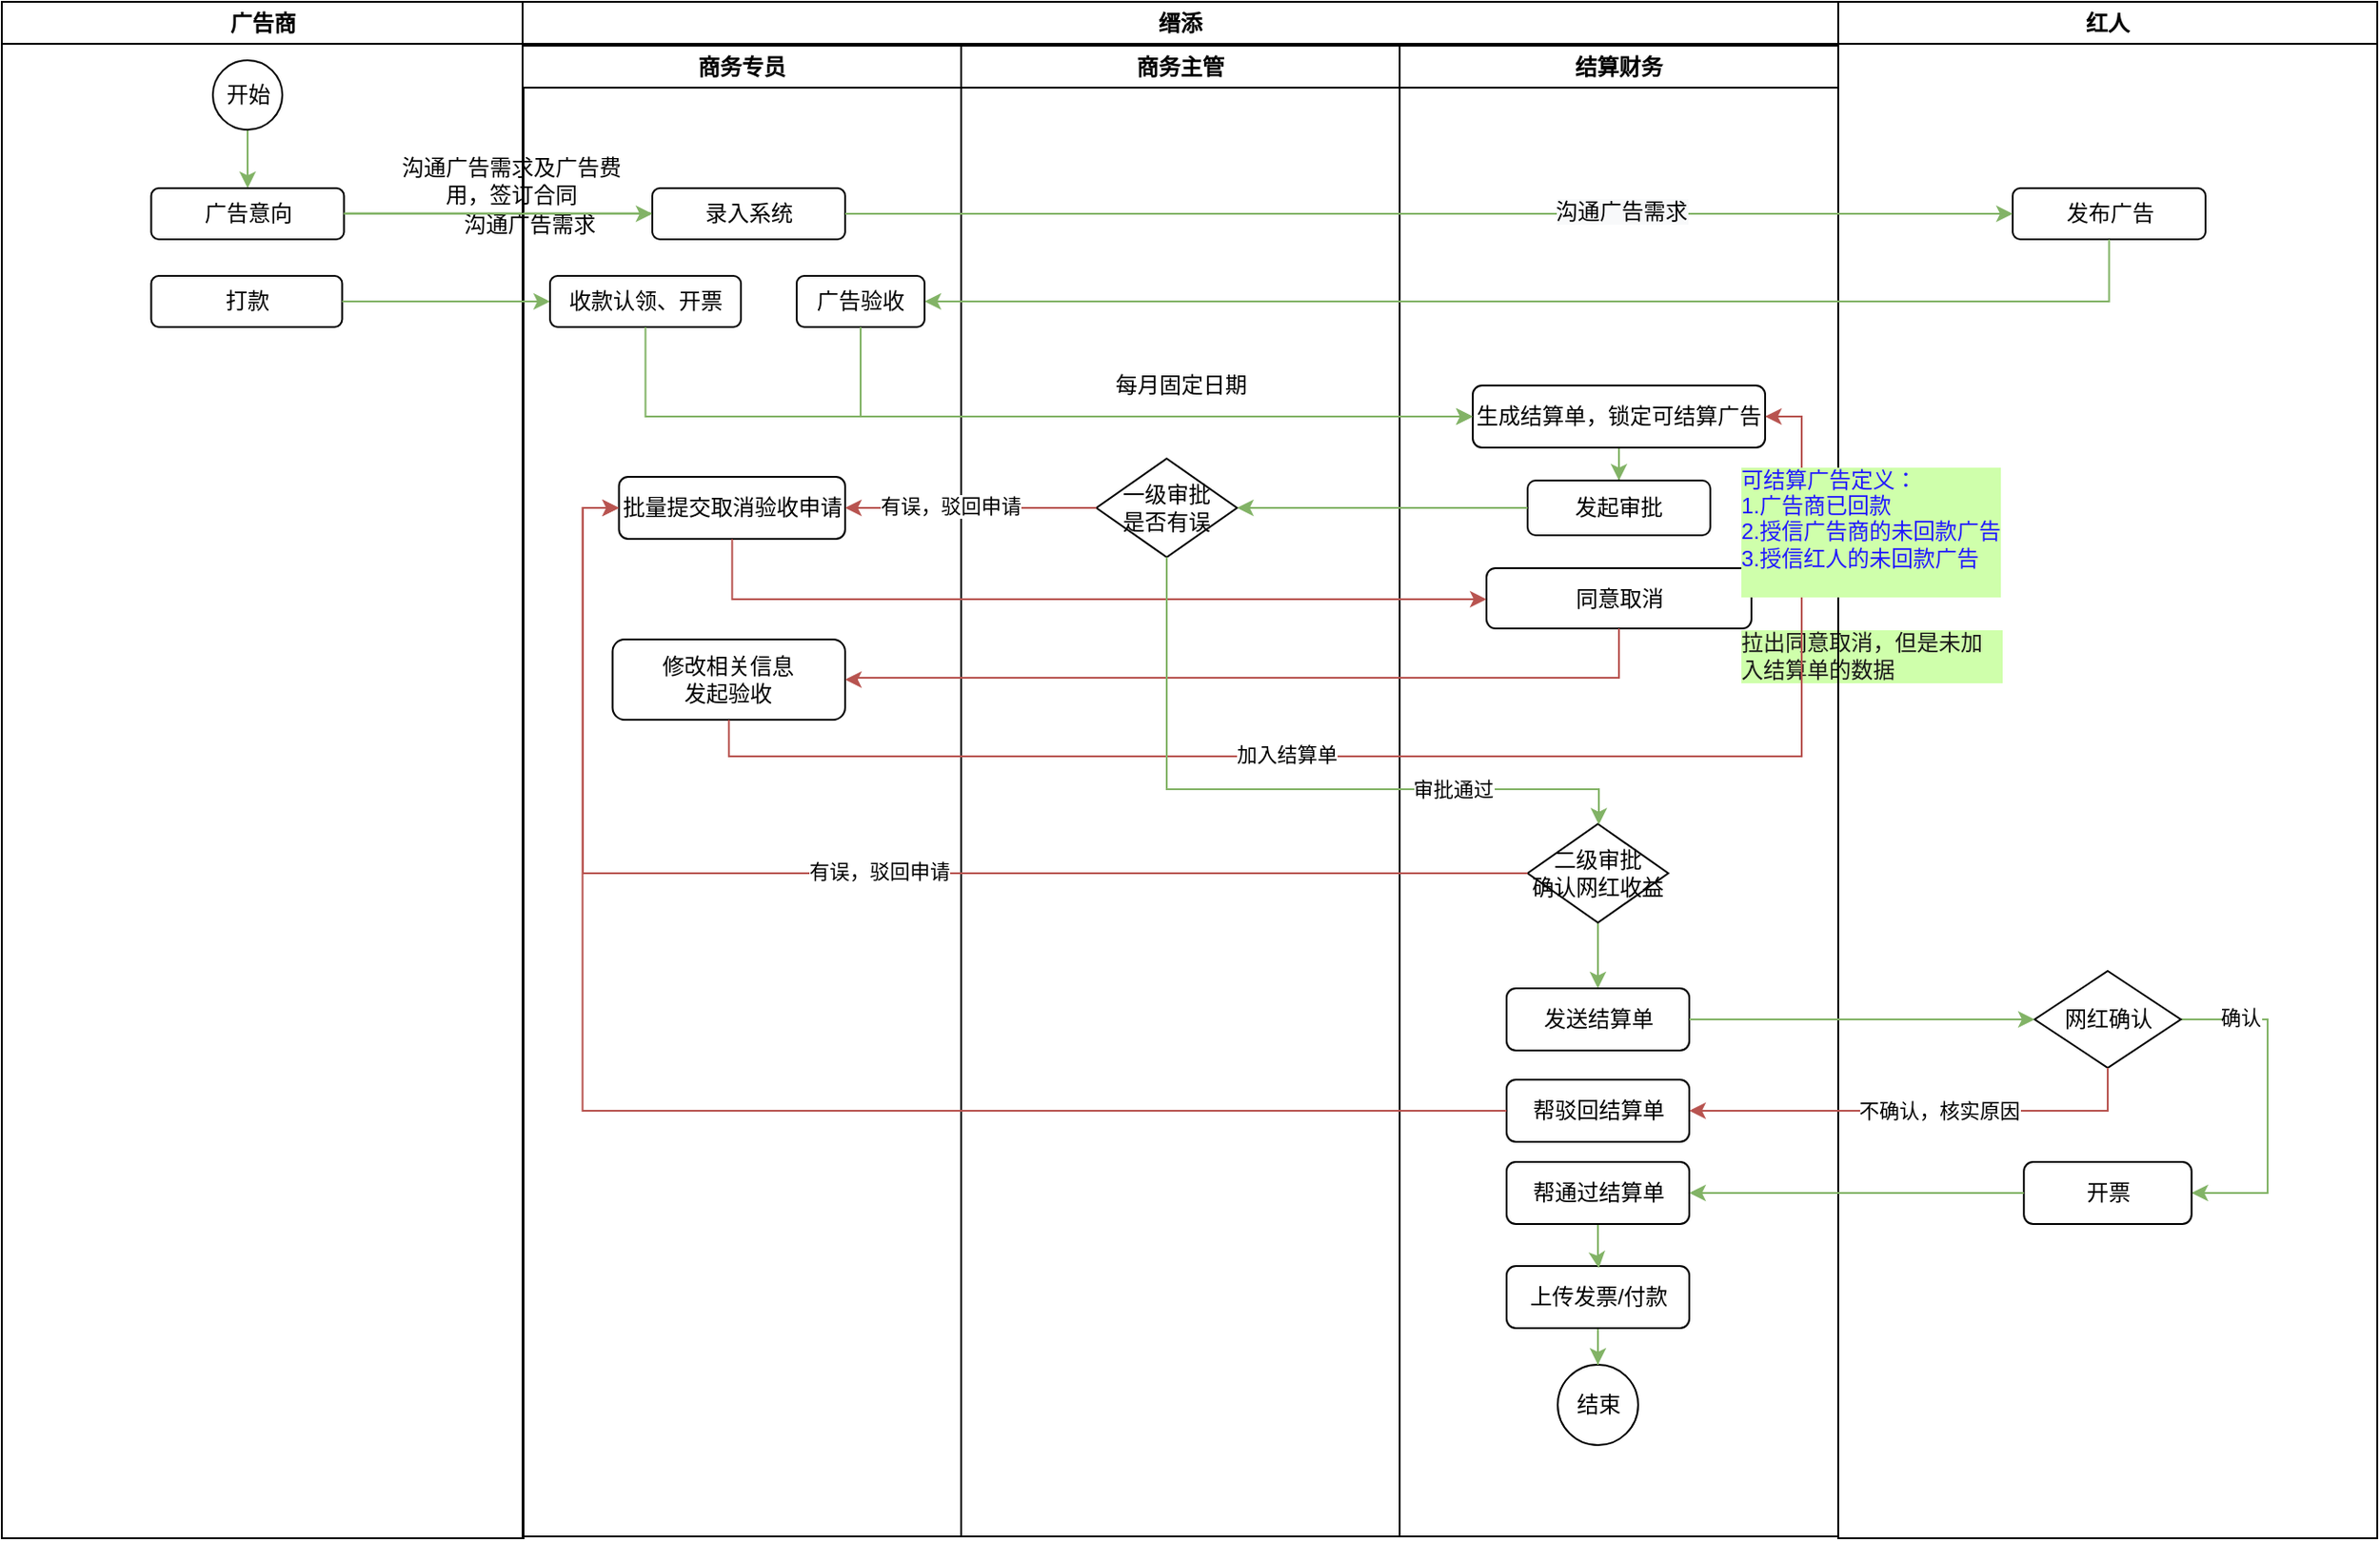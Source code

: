<mxfile version="15.5.7" type="github">
  <diagram name="Page-1" id="e7e014a7-5840-1c2e-5031-d8a46d1fe8dd">
    <mxGraphModel dx="1363" dy="722" grid="1" gridSize="10" guides="1" tooltips="1" connect="1" arrows="1" fold="1" page="1" pageScale="1" pageWidth="1169" pageHeight="826" background="none" math="0" shadow="0">
      <root>
        <mxCell id="0" />
        <mxCell id="1" parent="0" />
        <mxCell id="2" value="广告商" style="swimlane;whiteSpace=wrap" parent="1" vertex="1">
          <mxGeometry x="20" y="49" width="285.5" height="841" as="geometry" />
        </mxCell>
        <mxCell id="EuBQ1Uk0UbVm1_WswHTq-43" style="edgeStyle=orthogonalEdgeStyle;rounded=0;orthogonalLoop=1;jettySize=auto;html=1;fontColor=#00FF00;fillColor=#d5e8d4;strokeColor=#82b366;" parent="2" source="EuBQ1Uk0UbVm1_WswHTq-41" target="EuBQ1Uk0UbVm1_WswHTq-42" edge="1">
          <mxGeometry relative="1" as="geometry" />
        </mxCell>
        <mxCell id="EuBQ1Uk0UbVm1_WswHTq-41" value="开始" style="ellipse;whiteSpace=wrap;html=1;aspect=fixed;" parent="2" vertex="1">
          <mxGeometry x="115.5" y="32" width="38" height="38" as="geometry" />
        </mxCell>
        <mxCell id="EuBQ1Uk0UbVm1_WswHTq-42" value="广告意向" style="rounded=1;whiteSpace=wrap;html=1;" parent="2" vertex="1">
          <mxGeometry x="81.75" y="102" width="105.5" height="28" as="geometry" />
        </mxCell>
        <mxCell id="EuBQ1Uk0UbVm1_WswHTq-55" value="打款" style="rounded=1;whiteSpace=wrap;html=1;" parent="2" vertex="1">
          <mxGeometry x="81.75" y="150" width="104.5" height="28" as="geometry" />
        </mxCell>
        <mxCell id="EuBQ1Uk0UbVm1_WswHTq-70" style="edgeStyle=orthogonalEdgeStyle;rounded=0;orthogonalLoop=1;jettySize=auto;html=1;fillColor=#d5e8d4;strokeColor=#82b366;" parent="2" edge="1">
          <mxGeometry relative="1" as="geometry">
            <mxPoint x="187.25" y="115.71" as="sourcePoint" />
            <mxPoint x="380.5" y="115.71" as="targetPoint" />
          </mxGeometry>
        </mxCell>
        <mxCell id="3" value="缙添" style="swimlane;whiteSpace=wrap;swimlaneLine=1;" parent="1" vertex="1">
          <mxGeometry x="305" y="49" width="720" height="840" as="geometry">
            <mxRectangle x="444.5" y="128" width="60" height="23" as="alternateBounds" />
          </mxGeometry>
        </mxCell>
        <mxCell id="EuBQ1Uk0UbVm1_WswHTq-48" value="沟通广告需求及广告费用，签订合同" style="text;html=1;strokeColor=none;fillColor=none;align=center;verticalAlign=middle;whiteSpace=wrap;rounded=0;" parent="3" vertex="1">
          <mxGeometry x="-74.5" y="82" width="135.5" height="32" as="geometry" />
        </mxCell>
        <mxCell id="eJH0rVVVb4Bd_16MOeba-6" value="商务专员" style="swimlane;whiteSpace=wrap;sketch=0;rounded=0;shadow=0;startSize=23;" parent="3" vertex="1">
          <mxGeometry y="24" width="240" height="816" as="geometry" />
        </mxCell>
        <mxCell id="eJH0rVVVb4Bd_16MOeba-8" value="沟通广告需求" style="text;html=1;strokeColor=none;fillColor=none;align=center;verticalAlign=middle;whiteSpace=wrap;rounded=0;" parent="eJH0rVVVb4Bd_16MOeba-6" vertex="1">
          <mxGeometry x="-64.5" y="82" width="135.5" height="32" as="geometry" />
        </mxCell>
        <mxCell id="EuBQ1Uk0UbVm1_WswHTq-52" value="广告验收" style="rounded=1;whiteSpace=wrap;html=1;" parent="eJH0rVVVb4Bd_16MOeba-6" vertex="1">
          <mxGeometry x="150" y="126" width="70" height="28" as="geometry" />
        </mxCell>
        <mxCell id="EuBQ1Uk0UbVm1_WswHTq-57" value="收款认领、开票" style="rounded=1;whiteSpace=wrap;html=1;" parent="eJH0rVVVb4Bd_16MOeba-6" vertex="1">
          <mxGeometry x="15" y="126" width="104.5" height="28" as="geometry" />
        </mxCell>
        <mxCell id="EuBQ1Uk0UbVm1_WswHTq-44" value="录入系统" style="rounded=1;whiteSpace=wrap;html=1;" parent="eJH0rVVVb4Bd_16MOeba-6" vertex="1">
          <mxGeometry x="71" y="78" width="105.5" height="28" as="geometry" />
        </mxCell>
        <mxCell id="eJH0rVVVb4Bd_16MOeba-38" value="批量提交取消验收申请" style="rounded=1;whiteSpace=wrap;html=1;" parent="eJH0rVVVb4Bd_16MOeba-6" vertex="1">
          <mxGeometry x="52.75" y="236" width="123.75" height="34" as="geometry" />
        </mxCell>
        <mxCell id="eJH0rVVVb4Bd_16MOeba-42" value="修改相关信息&lt;br&gt;发起验收" style="rounded=1;whiteSpace=wrap;html=1;labelBackgroundColor=none;fontColor=default;align=center;" parent="eJH0rVVVb4Bd_16MOeba-6" vertex="1">
          <mxGeometry x="49.25" y="325" width="127.25" height="44" as="geometry" />
        </mxCell>
        <mxCell id="eJH0rVVVb4Bd_16MOeba-11" value="商务主管" style="swimlane;whiteSpace=wrap;sketch=0;rounded=0;shadow=0;" parent="3" vertex="1">
          <mxGeometry x="240" y="24" width="240" height="816" as="geometry" />
        </mxCell>
        <mxCell id="eJH0rVVVb4Bd_16MOeba-28" value="每月固定日期" style="text;html=1;strokeColor=none;fillColor=none;align=center;verticalAlign=middle;whiteSpace=wrap;rounded=0;" parent="eJH0rVVVb4Bd_16MOeba-11" vertex="1">
          <mxGeometry x="77.5" y="176" width="85" height="20" as="geometry" />
        </mxCell>
        <mxCell id="eJH0rVVVb4Bd_16MOeba-36" value="一级审批&lt;br&gt;是否有误" style="rhombus;whiteSpace=wrap;html=1;labelBackgroundColor=none;fontColor=default;align=center;" parent="eJH0rVVVb4Bd_16MOeba-11" vertex="1">
          <mxGeometry x="74" y="226" width="77" height="54" as="geometry" />
        </mxCell>
        <mxCell id="eJH0rVVVb4Bd_16MOeba-15" value="结算财务" style="swimlane;whiteSpace=wrap;sketch=0;rounded=0;shadow=0;" parent="3" vertex="1">
          <mxGeometry x="480" y="24" width="240" height="816" as="geometry" />
        </mxCell>
        <mxCell id="eJH0rVVVb4Bd_16MOeba-56" style="edgeStyle=orthogonalEdgeStyle;rounded=0;orthogonalLoop=1;jettySize=auto;html=1;fontColor=default;fillColor=#d5e8d4;strokeColor=#82b366;" parent="eJH0rVVVb4Bd_16MOeba-15" source="eJH0rVVVb4Bd_16MOeba-25" target="eJH0rVVVb4Bd_16MOeba-55" edge="1">
          <mxGeometry relative="1" as="geometry" />
        </mxCell>
        <mxCell id="eJH0rVVVb4Bd_16MOeba-25" value="生成结算单，锁定可结算广告" style="rounded=1;whiteSpace=wrap;html=1;" parent="eJH0rVVVb4Bd_16MOeba-15" vertex="1">
          <mxGeometry x="40" y="186" width="160" height="34" as="geometry" />
        </mxCell>
        <mxCell id="eJH0rVVVb4Bd_16MOeba-40" value="同意取消" style="rounded=1;whiteSpace=wrap;html=1;" parent="eJH0rVVVb4Bd_16MOeba-15" vertex="1">
          <mxGeometry x="47.5" y="286" width="145" height="33" as="geometry" />
        </mxCell>
        <mxCell id="eJH0rVVVb4Bd_16MOeba-55" value="发起审批" style="rounded=1;whiteSpace=wrap;html=1;" parent="eJH0rVVVb4Bd_16MOeba-15" vertex="1">
          <mxGeometry x="70" y="238" width="100" height="30" as="geometry" />
        </mxCell>
        <mxCell id="eJH0rVVVb4Bd_16MOeba-65" style="edgeStyle=orthogonalEdgeStyle;rounded=0;orthogonalLoop=1;jettySize=auto;html=1;entryX=0.5;entryY=0;entryDx=0;entryDy=0;fontColor=default;fillColor=#d5e8d4;strokeColor=#82b366;" parent="eJH0rVVVb4Bd_16MOeba-15" source="eJH0rVVVb4Bd_16MOeba-59" target="eJH0rVVVb4Bd_16MOeba-64" edge="1">
          <mxGeometry relative="1" as="geometry" />
        </mxCell>
        <mxCell id="eJH0rVVVb4Bd_16MOeba-59" value="二级审批&lt;br&gt;确认网红收益" style="rhombus;whiteSpace=wrap;html=1;labelBackgroundColor=none;fontColor=default;align=center;" parent="eJH0rVVVb4Bd_16MOeba-15" vertex="1">
          <mxGeometry x="70" y="426" width="77" height="54" as="geometry" />
        </mxCell>
        <mxCell id="eJH0rVVVb4Bd_16MOeba-64" value="发送结算单" style="rounded=1;whiteSpace=wrap;html=1;labelBackgroundColor=none;fontColor=default;align=center;" parent="eJH0rVVVb4Bd_16MOeba-15" vertex="1">
          <mxGeometry x="58.5" y="516" width="100" height="34" as="geometry" />
        </mxCell>
        <mxCell id="eJH0rVVVb4Bd_16MOeba-69" value="帮驳回结算单" style="rounded=1;whiteSpace=wrap;html=1;labelBackgroundColor=none;fontColor=default;align=center;" parent="eJH0rVVVb4Bd_16MOeba-15" vertex="1">
          <mxGeometry x="58.5" y="566" width="100" height="34" as="geometry" />
        </mxCell>
        <mxCell id="EuBQ1Uk0UbVm1_WswHTq-65" value="结束" style="ellipse;whiteSpace=wrap;html=1;aspect=fixed;" parent="eJH0rVVVb4Bd_16MOeba-15" vertex="1">
          <mxGeometry x="86.5" y="722" width="44" height="44" as="geometry" />
        </mxCell>
        <mxCell id="eJH0rVVVb4Bd_16MOeba-77" style="edgeStyle=orthogonalEdgeStyle;rounded=0;orthogonalLoop=1;jettySize=auto;html=1;fontColor=default;fillColor=#d5e8d4;strokeColor=#82b366;" parent="eJH0rVVVb4Bd_16MOeba-15" source="eJH0rVVVb4Bd_16MOeba-75" target="EuBQ1Uk0UbVm1_WswHTq-65" edge="1">
          <mxGeometry relative="1" as="geometry" />
        </mxCell>
        <mxCell id="eJH0rVVVb4Bd_16MOeba-75" value="上传发票/付款" style="rounded=1;whiteSpace=wrap;html=1;labelBackgroundColor=none;fontColor=default;align=center;" parent="eJH0rVVVb4Bd_16MOeba-15" vertex="1">
          <mxGeometry x="58.5" y="668" width="100" height="34" as="geometry" />
        </mxCell>
        <mxCell id="eJH0rVVVb4Bd_16MOeba-85" style="edgeStyle=orthogonalEdgeStyle;rounded=0;sketch=0;orthogonalLoop=1;jettySize=auto;html=1;entryX=0.505;entryY=0.034;entryDx=0;entryDy=0;entryPerimeter=0;fontColor=#00FF00;fillColor=#d5e8d4;strokeColor=#82b366;" parent="eJH0rVVVb4Bd_16MOeba-15" source="eJH0rVVVb4Bd_16MOeba-80" target="eJH0rVVVb4Bd_16MOeba-75" edge="1">
          <mxGeometry relative="1" as="geometry" />
        </mxCell>
        <mxCell id="eJH0rVVVb4Bd_16MOeba-80" value="帮通过结算单" style="rounded=1;whiteSpace=wrap;html=1;labelBackgroundColor=none;fontColor=default;align=center;" parent="eJH0rVVVb4Bd_16MOeba-15" vertex="1">
          <mxGeometry x="58.5" y="611" width="100" height="34" as="geometry" />
        </mxCell>
        <mxCell id="eJH0rVVVb4Bd_16MOeba-87" value="拉出同意取消，但是未加入结算单的数据" style="text;html=1;strokeColor=none;fillColor=none;align=left;verticalAlign=middle;whiteSpace=wrap;rounded=0;labelBackgroundColor=#CFFFAB;fontColor=#1A1A1A;" parent="eJH0rVVVb4Bd_16MOeba-15" vertex="1">
          <mxGeometry x="185" y="307" width="145" height="53" as="geometry" />
        </mxCell>
        <mxCell id="eJH0rVVVb4Bd_16MOeba-26" style="edgeStyle=orthogonalEdgeStyle;rounded=0;orthogonalLoop=1;jettySize=auto;html=1;fillColor=#d5e8d4;strokeColor=#82b366;" parent="3" source="EuBQ1Uk0UbVm1_WswHTq-57" target="eJH0rVVVb4Bd_16MOeba-25" edge="1">
          <mxGeometry relative="1" as="geometry">
            <Array as="points">
              <mxPoint x="67" y="227" />
            </Array>
          </mxGeometry>
        </mxCell>
        <mxCell id="eJH0rVVVb4Bd_16MOeba-30" style="edgeStyle=orthogonalEdgeStyle;rounded=0;orthogonalLoop=1;jettySize=auto;html=1;entryX=0;entryY=0.5;entryDx=0;entryDy=0;fillColor=#d5e8d4;strokeColor=#82b366;" parent="3" source="EuBQ1Uk0UbVm1_WswHTq-52" target="eJH0rVVVb4Bd_16MOeba-25" edge="1">
          <mxGeometry relative="1" as="geometry">
            <Array as="points">
              <mxPoint x="185" y="227" />
            </Array>
          </mxGeometry>
        </mxCell>
        <mxCell id="eJH0rVVVb4Bd_16MOeba-39" style="edgeStyle=orthogonalEdgeStyle;rounded=0;orthogonalLoop=1;jettySize=auto;html=1;fontColor=default;fillColor=#f8cecc;strokeColor=#b85450;" parent="3" source="eJH0rVVVb4Bd_16MOeba-36" target="eJH0rVVVb4Bd_16MOeba-38" edge="1">
          <mxGeometry relative="1" as="geometry">
            <Array as="points">
              <mxPoint x="115" y="277" />
            </Array>
          </mxGeometry>
        </mxCell>
        <mxCell id="eJH0rVVVb4Bd_16MOeba-54" value="有误，驳回申请" style="edgeLabel;html=1;align=center;verticalAlign=middle;resizable=0;points=[];fontColor=default;" parent="eJH0rVVVb4Bd_16MOeba-39" vertex="1" connectable="0">
          <mxGeometry x="0.166" y="-1" relative="1" as="geometry">
            <mxPoint as="offset" />
          </mxGeometry>
        </mxCell>
        <mxCell id="eJH0rVVVb4Bd_16MOeba-41" style="edgeStyle=orthogonalEdgeStyle;rounded=0;orthogonalLoop=1;jettySize=auto;html=1;entryX=0;entryY=0.5;entryDx=0;entryDy=0;fontColor=default;fillColor=#f8cecc;strokeColor=#b85450;" parent="3" source="eJH0rVVVb4Bd_16MOeba-38" target="eJH0rVVVb4Bd_16MOeba-40" edge="1">
          <mxGeometry relative="1" as="geometry">
            <Array as="points">
              <mxPoint x="115" y="327" />
              <mxPoint x="528" y="327" />
            </Array>
          </mxGeometry>
        </mxCell>
        <mxCell id="eJH0rVVVb4Bd_16MOeba-43" style="edgeStyle=orthogonalEdgeStyle;rounded=0;orthogonalLoop=1;jettySize=auto;html=1;entryX=1;entryY=0.5;entryDx=0;entryDy=0;fontColor=default;fillColor=#f8cecc;strokeColor=#b85450;" parent="3" source="eJH0rVVVb4Bd_16MOeba-40" target="eJH0rVVVb4Bd_16MOeba-42" edge="1">
          <mxGeometry relative="1" as="geometry">
            <Array as="points">
              <mxPoint x="600" y="370" />
              <mxPoint x="180" y="370" />
            </Array>
          </mxGeometry>
        </mxCell>
        <mxCell id="eJH0rVVVb4Bd_16MOeba-49" style="edgeStyle=orthogonalEdgeStyle;rounded=0;orthogonalLoop=1;jettySize=auto;html=1;entryX=1;entryY=0.5;entryDx=0;entryDy=0;fontColor=default;exitX=0.5;exitY=1;exitDx=0;exitDy=0;fillColor=#f8cecc;strokeColor=#b85450;" parent="3" source="eJH0rVVVb4Bd_16MOeba-42" target="eJH0rVVVb4Bd_16MOeba-25" edge="1">
          <mxGeometry relative="1" as="geometry">
            <mxPoint x="394.5" y="417" as="sourcePoint" />
          </mxGeometry>
        </mxCell>
        <mxCell id="eJH0rVVVb4Bd_16MOeba-50" value="加入结算单" style="edgeLabel;html=1;align=center;verticalAlign=middle;resizable=0;points=[];fontColor=default;" parent="eJH0rVVVb4Bd_16MOeba-49" vertex="1" connectable="0">
          <mxGeometry x="-0.202" y="1" relative="1" as="geometry">
            <mxPoint as="offset" />
          </mxGeometry>
        </mxCell>
        <mxCell id="eJH0rVVVb4Bd_16MOeba-57" style="edgeStyle=orthogonalEdgeStyle;rounded=0;orthogonalLoop=1;jettySize=auto;html=1;fontColor=default;fillColor=#d5e8d4;strokeColor=#82b366;" parent="3" source="eJH0rVVVb4Bd_16MOeba-55" target="eJH0rVVVb4Bd_16MOeba-36" edge="1">
          <mxGeometry relative="1" as="geometry" />
        </mxCell>
        <mxCell id="eJH0rVVVb4Bd_16MOeba-60" value="" style="edgeStyle=orthogonalEdgeStyle;rounded=0;orthogonalLoop=1;jettySize=auto;html=1;fontColor=default;fillColor=#d5e8d4;strokeColor=#82b366;" parent="3" source="eJH0rVVVb4Bd_16MOeba-36" target="eJH0rVVVb4Bd_16MOeba-59" edge="1">
          <mxGeometry relative="1" as="geometry">
            <Array as="points">
              <mxPoint x="353" y="431" />
              <mxPoint x="589" y="431" />
            </Array>
          </mxGeometry>
        </mxCell>
        <mxCell id="eJH0rVVVb4Bd_16MOeba-61" value="审批通过" style="edgeLabel;html=1;align=center;verticalAlign=middle;resizable=0;points=[];fontColor=default;" parent="eJH0rVVVb4Bd_16MOeba-60" vertex="1" connectable="0">
          <mxGeometry x="0.481" relative="1" as="geometry">
            <mxPoint as="offset" />
          </mxGeometry>
        </mxCell>
        <mxCell id="eJH0rVVVb4Bd_16MOeba-62" style="edgeStyle=orthogonalEdgeStyle;rounded=0;orthogonalLoop=1;jettySize=auto;html=1;entryX=0;entryY=0.5;entryDx=0;entryDy=0;fontColor=default;fillColor=#f8cecc;strokeColor=#b85450;" parent="3" source="eJH0rVVVb4Bd_16MOeba-59" target="eJH0rVVVb4Bd_16MOeba-38" edge="1">
          <mxGeometry relative="1" as="geometry">
            <Array as="points">
              <mxPoint x="33" y="477" />
              <mxPoint x="33" y="277" />
            </Array>
          </mxGeometry>
        </mxCell>
        <mxCell id="eJH0rVVVb4Bd_16MOeba-63" value="有误，驳回申请" style="edgeLabel;html=1;align=center;verticalAlign=middle;resizable=0;points=[];fontColor=default;" parent="eJH0rVVVb4Bd_16MOeba-62" vertex="1" connectable="0">
          <mxGeometry x="-0.035" y="-1" relative="1" as="geometry">
            <mxPoint as="offset" />
          </mxGeometry>
        </mxCell>
        <mxCell id="eJH0rVVVb4Bd_16MOeba-71" style="edgeStyle=orthogonalEdgeStyle;rounded=0;orthogonalLoop=1;jettySize=auto;html=1;entryX=0;entryY=0.5;entryDx=0;entryDy=0;fontColor=default;fillColor=#f8cecc;strokeColor=#b85450;" parent="3" source="eJH0rVVVb4Bd_16MOeba-69" target="eJH0rVVVb4Bd_16MOeba-38" edge="1">
          <mxGeometry relative="1" as="geometry" />
        </mxCell>
        <mxCell id="4" value="红人" style="swimlane;whiteSpace=wrap;sketch=0;rounded=0;shadow=0;" parent="1" vertex="1">
          <mxGeometry x="1025" y="49" width="295" height="841" as="geometry" />
        </mxCell>
        <mxCell id="EuBQ1Uk0UbVm1_WswHTq-46" value="发布广告" style="rounded=1;whiteSpace=wrap;html=1;" parent="4" vertex="1">
          <mxGeometry x="95.5" y="102" width="105.5" height="28" as="geometry" />
        </mxCell>
        <mxCell id="eJH0rVVVb4Bd_16MOeba-35" value="&lt;div&gt;&lt;span style=&quot;font-size: 12px&quot;&gt;可结算广告定义：&lt;/span&gt;&lt;/div&gt;&lt;div&gt;&lt;span style=&quot;font-size: 12px&quot;&gt;1.广告商已回款&lt;/span&gt;&lt;/div&gt;&lt;div&gt;&lt;span style=&quot;font-size: 12px&quot;&gt;2.授信广告商的未回款广告&lt;/span&gt;&lt;/div&gt;&lt;div&gt;3.授信红人的未回款广告&lt;br&gt;&lt;/div&gt;&lt;div&gt;&lt;br&gt;&lt;/div&gt;" style="text;html=1;strokeColor=none;fillColor=none;align=left;verticalAlign=middle;whiteSpace=wrap;rounded=0;fontColor=#2119FF;labelBackgroundColor=#CFFFAB;" parent="4" vertex="1">
          <mxGeometry x="-55" y="250" width="276" height="80" as="geometry" />
        </mxCell>
        <mxCell id="eJH0rVVVb4Bd_16MOeba-74" style="edgeStyle=orthogonalEdgeStyle;rounded=0;orthogonalLoop=1;jettySize=auto;html=1;fontColor=default;fillColor=#d5e8d4;strokeColor=#82b366;entryX=1;entryY=0.5;entryDx=0;entryDy=0;" parent="4" source="eJH0rVVVb4Bd_16MOeba-68" target="eJH0rVVVb4Bd_16MOeba-73" edge="1">
          <mxGeometry relative="1" as="geometry">
            <Array as="points">
              <mxPoint x="235" y="557" />
              <mxPoint x="235" y="652" />
            </Array>
          </mxGeometry>
        </mxCell>
        <mxCell id="eJH0rVVVb4Bd_16MOeba-78" value="确认" style="edgeLabel;html=1;align=center;verticalAlign=middle;resizable=0;points=[];fontColor=default;" parent="eJH0rVVVb4Bd_16MOeba-74" vertex="1" connectable="0">
          <mxGeometry x="-0.648" y="1" relative="1" as="geometry">
            <mxPoint as="offset" />
          </mxGeometry>
        </mxCell>
        <mxCell id="eJH0rVVVb4Bd_16MOeba-68" value="网红确认" style="rhombus;whiteSpace=wrap;html=1;labelBackgroundColor=none;fontColor=default;align=center;" parent="4" vertex="1">
          <mxGeometry x="107.5" y="530.5" width="80" height="53" as="geometry" />
        </mxCell>
        <mxCell id="eJH0rVVVb4Bd_16MOeba-73" value="开票" style="rounded=1;whiteSpace=wrap;html=1;labelBackgroundColor=none;fontColor=default;align=center;" parent="4" vertex="1">
          <mxGeometry x="101.62" y="635" width="91.75" height="34" as="geometry" />
        </mxCell>
        <mxCell id="EuBQ1Uk0UbVm1_WswHTq-45" style="edgeStyle=orthogonalEdgeStyle;rounded=0;orthogonalLoop=1;jettySize=auto;html=1;fillColor=#d5e8d4;strokeColor=#82b366;" parent="1" source="EuBQ1Uk0UbVm1_WswHTq-42" target="EuBQ1Uk0UbVm1_WswHTq-44" edge="1">
          <mxGeometry relative="1" as="geometry" />
        </mxCell>
        <mxCell id="EuBQ1Uk0UbVm1_WswHTq-47" style="edgeStyle=orthogonalEdgeStyle;rounded=0;orthogonalLoop=1;jettySize=auto;html=1;entryX=0;entryY=0.5;entryDx=0;entryDy=0;fillColor=#d5e8d4;strokeColor=#82b366;" parent="1" source="EuBQ1Uk0UbVm1_WswHTq-44" target="EuBQ1Uk0UbVm1_WswHTq-46" edge="1">
          <mxGeometry relative="1" as="geometry" />
        </mxCell>
        <mxCell id="eJH0rVVVb4Bd_16MOeba-52" value="Text" style="edgeLabel;html=1;align=center;verticalAlign=middle;resizable=0;points=[];fontColor=default;" parent="EuBQ1Uk0UbVm1_WswHTq-47" vertex="1" connectable="0">
          <mxGeometry x="0.309" y="1" relative="1" as="geometry">
            <mxPoint as="offset" />
          </mxGeometry>
        </mxCell>
        <mxCell id="eJH0rVVVb4Bd_16MOeba-53" value="&lt;span style=&quot;font-size: 12px ; background-color: rgb(248 , 249 , 250)&quot;&gt;沟通广告需求&lt;/span&gt;" style="edgeLabel;html=1;align=center;verticalAlign=middle;resizable=0;points=[];fontColor=default;" parent="EuBQ1Uk0UbVm1_WswHTq-47" vertex="1" connectable="0">
          <mxGeometry x="0.327" y="1" relative="1" as="geometry">
            <mxPoint as="offset" />
          </mxGeometry>
        </mxCell>
        <mxCell id="EuBQ1Uk0UbVm1_WswHTq-58" style="edgeStyle=orthogonalEdgeStyle;rounded=0;orthogonalLoop=1;jettySize=auto;html=1;entryX=0;entryY=0.5;entryDx=0;entryDy=0;fillColor=#d5e8d4;strokeColor=#82b366;" parent="1" source="EuBQ1Uk0UbVm1_WswHTq-55" target="EuBQ1Uk0UbVm1_WswHTq-57" edge="1">
          <mxGeometry relative="1" as="geometry" />
        </mxCell>
        <mxCell id="eJH0rVVVb4Bd_16MOeba-21" style="edgeStyle=orthogonalEdgeStyle;rounded=0;orthogonalLoop=1;jettySize=auto;html=1;entryX=1;entryY=0.5;entryDx=0;entryDy=0;fillColor=#d5e8d4;strokeColor=#82b366;" parent="1" source="EuBQ1Uk0UbVm1_WswHTq-46" target="EuBQ1Uk0UbVm1_WswHTq-52" edge="1">
          <mxGeometry relative="1" as="geometry">
            <Array as="points">
              <mxPoint x="1173" y="213" />
            </Array>
          </mxGeometry>
        </mxCell>
        <mxCell id="eJH0rVVVb4Bd_16MOeba-67" value="" style="edgeStyle=orthogonalEdgeStyle;rounded=0;orthogonalLoop=1;jettySize=auto;html=1;fontColor=default;fillColor=#d5e8d4;strokeColor=#82b366;" parent="1" source="eJH0rVVVb4Bd_16MOeba-64" target="eJH0rVVVb4Bd_16MOeba-68" edge="1">
          <mxGeometry relative="1" as="geometry">
            <mxPoint x="1106" y="606" as="targetPoint" />
          </mxGeometry>
        </mxCell>
        <mxCell id="eJH0rVVVb4Bd_16MOeba-72" style="edgeStyle=orthogonalEdgeStyle;rounded=0;orthogonalLoop=1;jettySize=auto;html=1;entryX=1;entryY=0.5;entryDx=0;entryDy=0;fontColor=default;fillColor=#f8cecc;strokeColor=#b85450;" parent="1" source="eJH0rVVVb4Bd_16MOeba-68" target="eJH0rVVVb4Bd_16MOeba-69" edge="1">
          <mxGeometry relative="1" as="geometry">
            <Array as="points">
              <mxPoint x="1173" y="656" />
            </Array>
          </mxGeometry>
        </mxCell>
        <mxCell id="eJH0rVVVb4Bd_16MOeba-79" value="不确认，核实原因" style="edgeLabel;html=1;align=center;verticalAlign=middle;resizable=0;points=[];fontColor=default;" parent="eJH0rVVVb4Bd_16MOeba-72" vertex="1" connectable="0">
          <mxGeometry x="-0.08" relative="1" as="geometry">
            <mxPoint as="offset" />
          </mxGeometry>
        </mxCell>
        <mxCell id="eJH0rVVVb4Bd_16MOeba-81" style="edgeStyle=orthogonalEdgeStyle;rounded=0;sketch=0;orthogonalLoop=1;jettySize=auto;html=1;fontColor=#00FF00;fillColor=#d5e8d4;strokeColor=#82b366;" parent="1" source="eJH0rVVVb4Bd_16MOeba-73" target="eJH0rVVVb4Bd_16MOeba-80" edge="1">
          <mxGeometry relative="1" as="geometry" />
        </mxCell>
      </root>
    </mxGraphModel>
  </diagram>
</mxfile>
